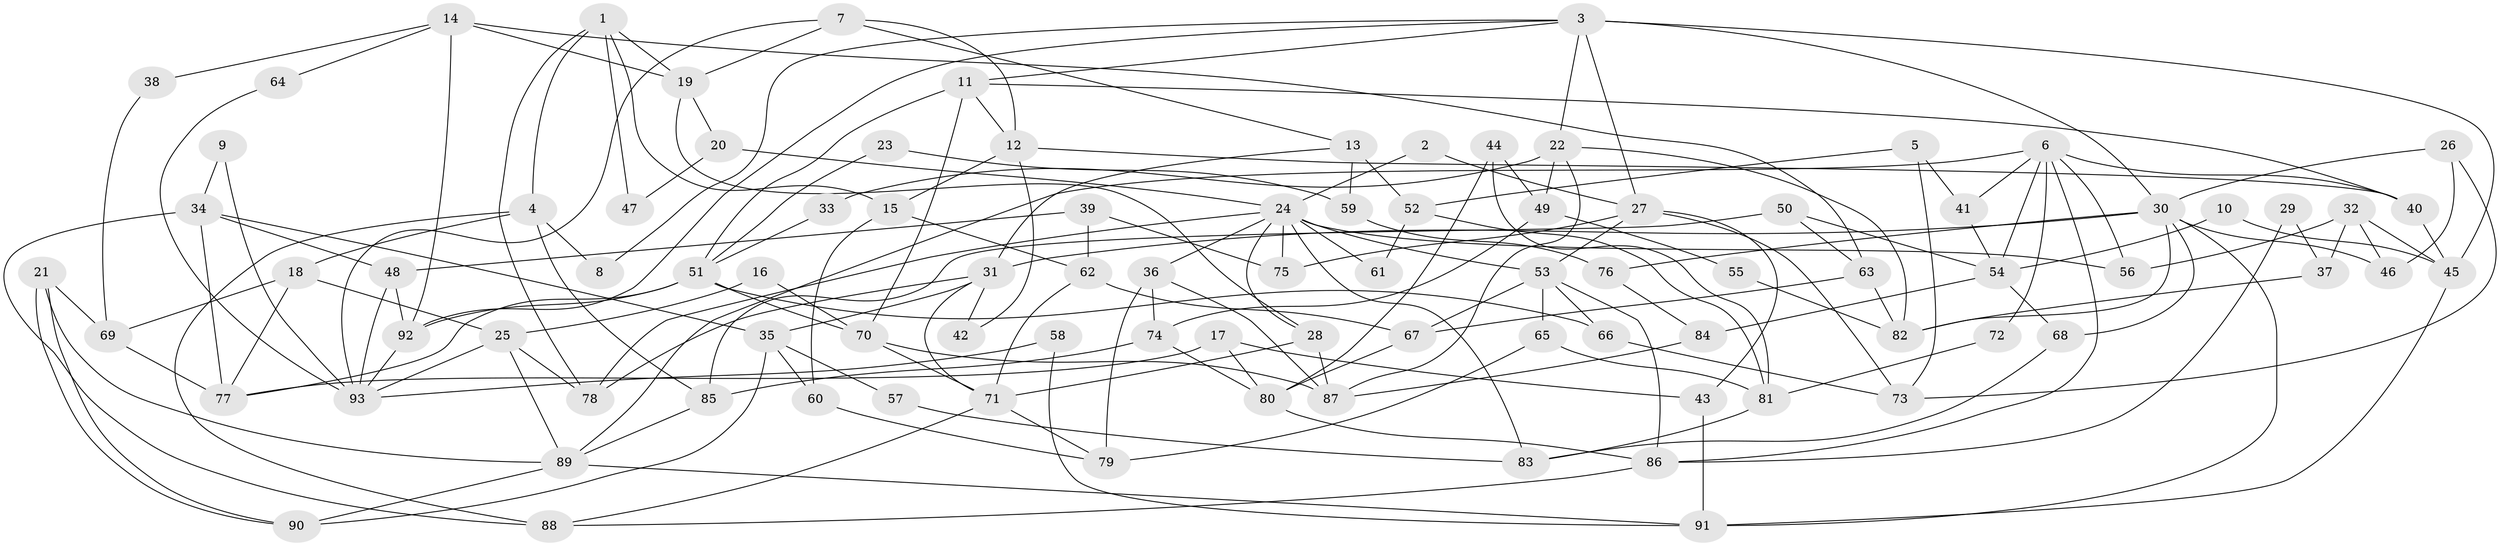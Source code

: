 // coarse degree distribution, {5: 0.19642857142857142, 3: 0.25, 12: 0.03571428571428571, 7: 0.05357142857142857, 2: 0.17857142857142858, 9: 0.017857142857142856, 4: 0.14285714285714285, 8: 0.03571428571428571, 1: 0.03571428571428571, 17: 0.017857142857142856, 14: 0.017857142857142856, 6: 0.017857142857142856}
// Generated by graph-tools (version 1.1) at 2025/51/03/04/25 22:51:17]
// undirected, 93 vertices, 186 edges
graph export_dot {
  node [color=gray90,style=filled];
  1;
  2;
  3;
  4;
  5;
  6;
  7;
  8;
  9;
  10;
  11;
  12;
  13;
  14;
  15;
  16;
  17;
  18;
  19;
  20;
  21;
  22;
  23;
  24;
  25;
  26;
  27;
  28;
  29;
  30;
  31;
  32;
  33;
  34;
  35;
  36;
  37;
  38;
  39;
  40;
  41;
  42;
  43;
  44;
  45;
  46;
  47;
  48;
  49;
  50;
  51;
  52;
  53;
  54;
  55;
  56;
  57;
  58;
  59;
  60;
  61;
  62;
  63;
  64;
  65;
  66;
  67;
  68;
  69;
  70;
  71;
  72;
  73;
  74;
  75;
  76;
  77;
  78;
  79;
  80;
  81;
  82;
  83;
  84;
  85;
  86;
  87;
  88;
  89;
  90;
  91;
  92;
  93;
  1 -- 4;
  1 -- 78;
  1 -- 15;
  1 -- 19;
  1 -- 47;
  2 -- 24;
  2 -- 27;
  3 -- 27;
  3 -- 11;
  3 -- 8;
  3 -- 22;
  3 -- 30;
  3 -- 45;
  3 -- 92;
  4 -- 85;
  4 -- 88;
  4 -- 8;
  4 -- 18;
  5 -- 41;
  5 -- 52;
  5 -- 73;
  6 -- 40;
  6 -- 89;
  6 -- 41;
  6 -- 54;
  6 -- 56;
  6 -- 72;
  6 -- 86;
  7 -- 93;
  7 -- 19;
  7 -- 12;
  7 -- 13;
  9 -- 34;
  9 -- 93;
  10 -- 45;
  10 -- 54;
  11 -- 70;
  11 -- 51;
  11 -- 12;
  11 -- 40;
  12 -- 15;
  12 -- 40;
  12 -- 42;
  13 -- 31;
  13 -- 52;
  13 -- 59;
  14 -- 19;
  14 -- 63;
  14 -- 38;
  14 -- 64;
  14 -- 92;
  15 -- 60;
  15 -- 62;
  16 -- 25;
  16 -- 70;
  17 -- 77;
  17 -- 80;
  17 -- 43;
  18 -- 69;
  18 -- 25;
  18 -- 77;
  19 -- 28;
  19 -- 20;
  20 -- 24;
  20 -- 47;
  21 -- 90;
  21 -- 90;
  21 -- 89;
  21 -- 69;
  22 -- 87;
  22 -- 33;
  22 -- 49;
  22 -- 82;
  23 -- 59;
  23 -- 51;
  24 -- 56;
  24 -- 53;
  24 -- 28;
  24 -- 36;
  24 -- 61;
  24 -- 75;
  24 -- 78;
  24 -- 83;
  25 -- 89;
  25 -- 78;
  25 -- 93;
  26 -- 30;
  26 -- 73;
  26 -- 46;
  27 -- 75;
  27 -- 43;
  27 -- 53;
  27 -- 73;
  28 -- 71;
  28 -- 87;
  29 -- 86;
  29 -- 37;
  30 -- 31;
  30 -- 46;
  30 -- 68;
  30 -- 76;
  30 -- 82;
  30 -- 91;
  31 -- 78;
  31 -- 35;
  31 -- 42;
  31 -- 71;
  32 -- 46;
  32 -- 45;
  32 -- 37;
  32 -- 56;
  33 -- 51;
  34 -- 48;
  34 -- 77;
  34 -- 35;
  34 -- 88;
  35 -- 60;
  35 -- 57;
  35 -- 90;
  36 -- 87;
  36 -- 74;
  36 -- 79;
  37 -- 82;
  38 -- 69;
  39 -- 48;
  39 -- 62;
  39 -- 75;
  40 -- 45;
  41 -- 54;
  43 -- 91;
  44 -- 81;
  44 -- 80;
  44 -- 49;
  45 -- 91;
  48 -- 92;
  48 -- 93;
  49 -- 55;
  49 -- 74;
  50 -- 63;
  50 -- 85;
  50 -- 54;
  51 -- 66;
  51 -- 92;
  51 -- 70;
  51 -- 77;
  52 -- 81;
  52 -- 61;
  53 -- 86;
  53 -- 65;
  53 -- 66;
  53 -- 67;
  54 -- 68;
  54 -- 84;
  55 -- 82;
  57 -- 83;
  58 -- 91;
  58 -- 93;
  59 -- 76;
  60 -- 79;
  62 -- 71;
  62 -- 67;
  63 -- 82;
  63 -- 67;
  64 -- 93;
  65 -- 79;
  65 -- 81;
  66 -- 73;
  67 -- 80;
  68 -- 83;
  69 -- 77;
  70 -- 71;
  70 -- 87;
  71 -- 88;
  71 -- 79;
  72 -- 81;
  74 -- 80;
  74 -- 85;
  76 -- 84;
  80 -- 86;
  81 -- 83;
  84 -- 87;
  85 -- 89;
  86 -- 88;
  89 -- 91;
  89 -- 90;
  92 -- 93;
}

